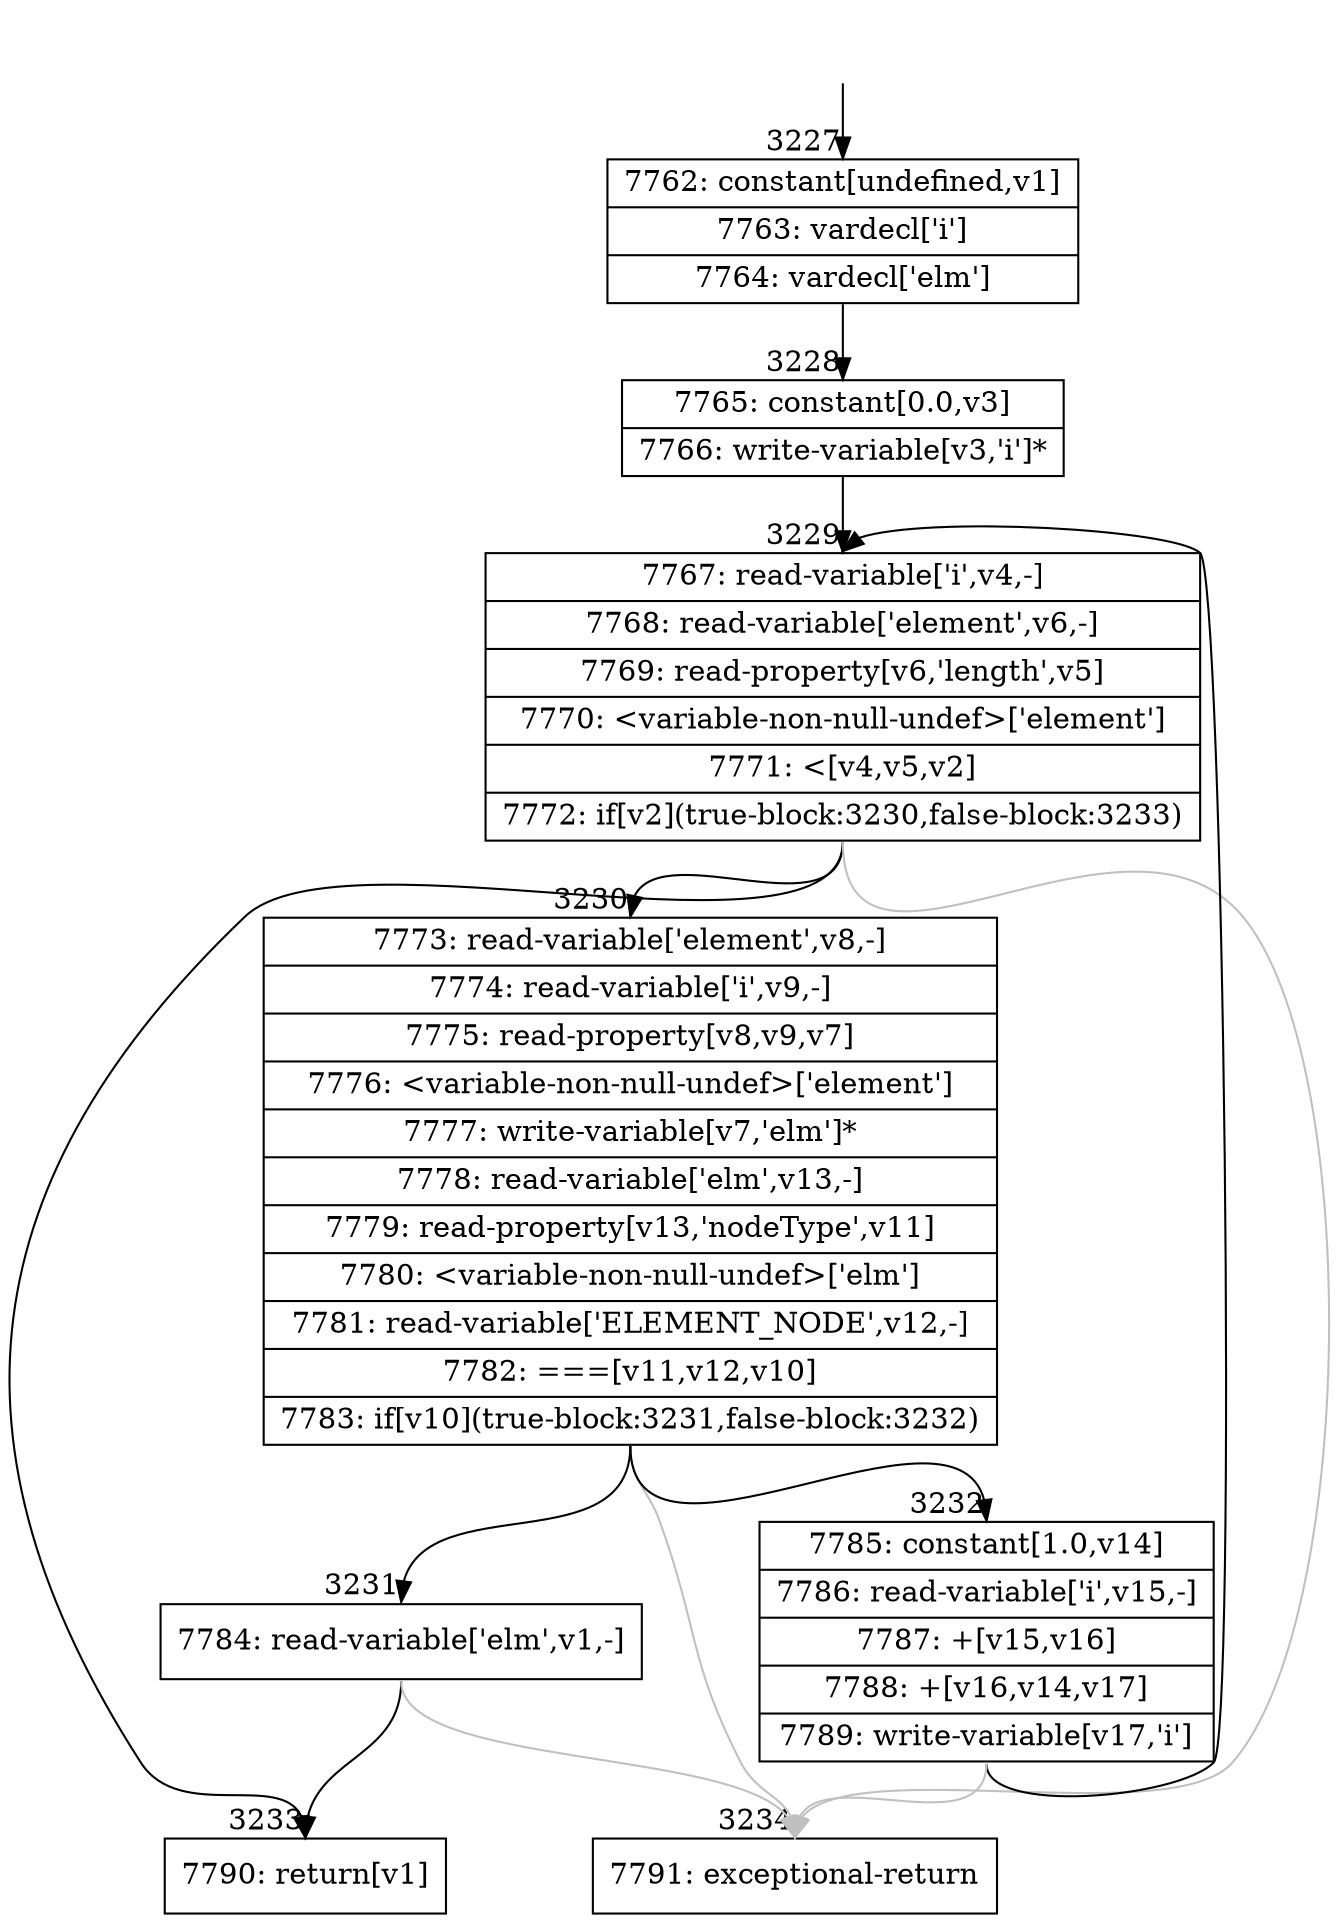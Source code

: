 digraph {
rankdir="TD"
BB_entry260[shape=none,label=""];
BB_entry260 -> BB3227 [tailport=s, headport=n, headlabel="    3227"]
BB3227 [shape=record label="{7762: constant[undefined,v1]|7763: vardecl['i']|7764: vardecl['elm']}" ] 
BB3227 -> BB3228 [tailport=s, headport=n, headlabel="      3228"]
BB3228 [shape=record label="{7765: constant[0.0,v3]|7766: write-variable[v3,'i']*}" ] 
BB3228 -> BB3229 [tailport=s, headport=n, headlabel="      3229"]
BB3229 [shape=record label="{7767: read-variable['i',v4,-]|7768: read-variable['element',v6,-]|7769: read-property[v6,'length',v5]|7770: \<variable-non-null-undef\>['element']|7771: \<[v4,v5,v2]|7772: if[v2](true-block:3230,false-block:3233)}" ] 
BB3229 -> BB3230 [tailport=s, headport=n, headlabel="      3230"]
BB3229 -> BB3233 [tailport=s, headport=n, headlabel="      3233"]
BB3229 -> BB3234 [tailport=s, headport=n, color=gray, headlabel="      3234"]
BB3230 [shape=record label="{7773: read-variable['element',v8,-]|7774: read-variable['i',v9,-]|7775: read-property[v8,v9,v7]|7776: \<variable-non-null-undef\>['element']|7777: write-variable[v7,'elm']*|7778: read-variable['elm',v13,-]|7779: read-property[v13,'nodeType',v11]|7780: \<variable-non-null-undef\>['elm']|7781: read-variable['ELEMENT_NODE',v12,-]|7782: ===[v11,v12,v10]|7783: if[v10](true-block:3231,false-block:3232)}" ] 
BB3230 -> BB3231 [tailport=s, headport=n, headlabel="      3231"]
BB3230 -> BB3232 [tailport=s, headport=n, headlabel="      3232"]
BB3230 -> BB3234 [tailport=s, headport=n, color=gray]
BB3231 [shape=record label="{7784: read-variable['elm',v1,-]}" ] 
BB3231 -> BB3233 [tailport=s, headport=n]
BB3231 -> BB3234 [tailport=s, headport=n, color=gray]
BB3232 [shape=record label="{7785: constant[1.0,v14]|7786: read-variable['i',v15,-]|7787: +[v15,v16]|7788: +[v16,v14,v17]|7789: write-variable[v17,'i']}" ] 
BB3232 -> BB3229 [tailport=s, headport=n]
BB3232 -> BB3234 [tailport=s, headport=n, color=gray]
BB3233 [shape=record label="{7790: return[v1]}" ] 
BB3234 [shape=record label="{7791: exceptional-return}" ] 
//#$~ 4764
}
